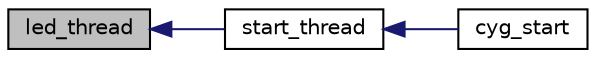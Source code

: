 digraph "led_thread"
{
  edge [fontname="Helvetica",fontsize="10",labelfontname="Helvetica",labelfontsize="10"];
  node [fontname="Helvetica",fontsize="10",shape=record];
  rankdir="LR";
  Node1 [label="led_thread",height=0.2,width=0.4,color="black", fillcolor="grey75", style="filled" fontcolor="black"];
  Node1 -> Node2 [dir="back",color="midnightblue",fontsize="10",style="solid",fontname="Helvetica"];
  Node2 [label="start_thread",height=0.2,width=0.4,color="black", fillcolor="white", style="filled",URL="$main_8h.html#aca8521e252bce29709dc6950c0ed9f5a"];
  Node2 -> Node3 [dir="back",color="midnightblue",fontsize="10",style="solid",fontname="Helvetica"];
  Node3 [label="cyg_start",height=0.2,width=0.4,color="black", fillcolor="white", style="filled",URL="$main_8h.html#a609ae72f6fd7f833796fd46c7e6cbcd1"];
}
